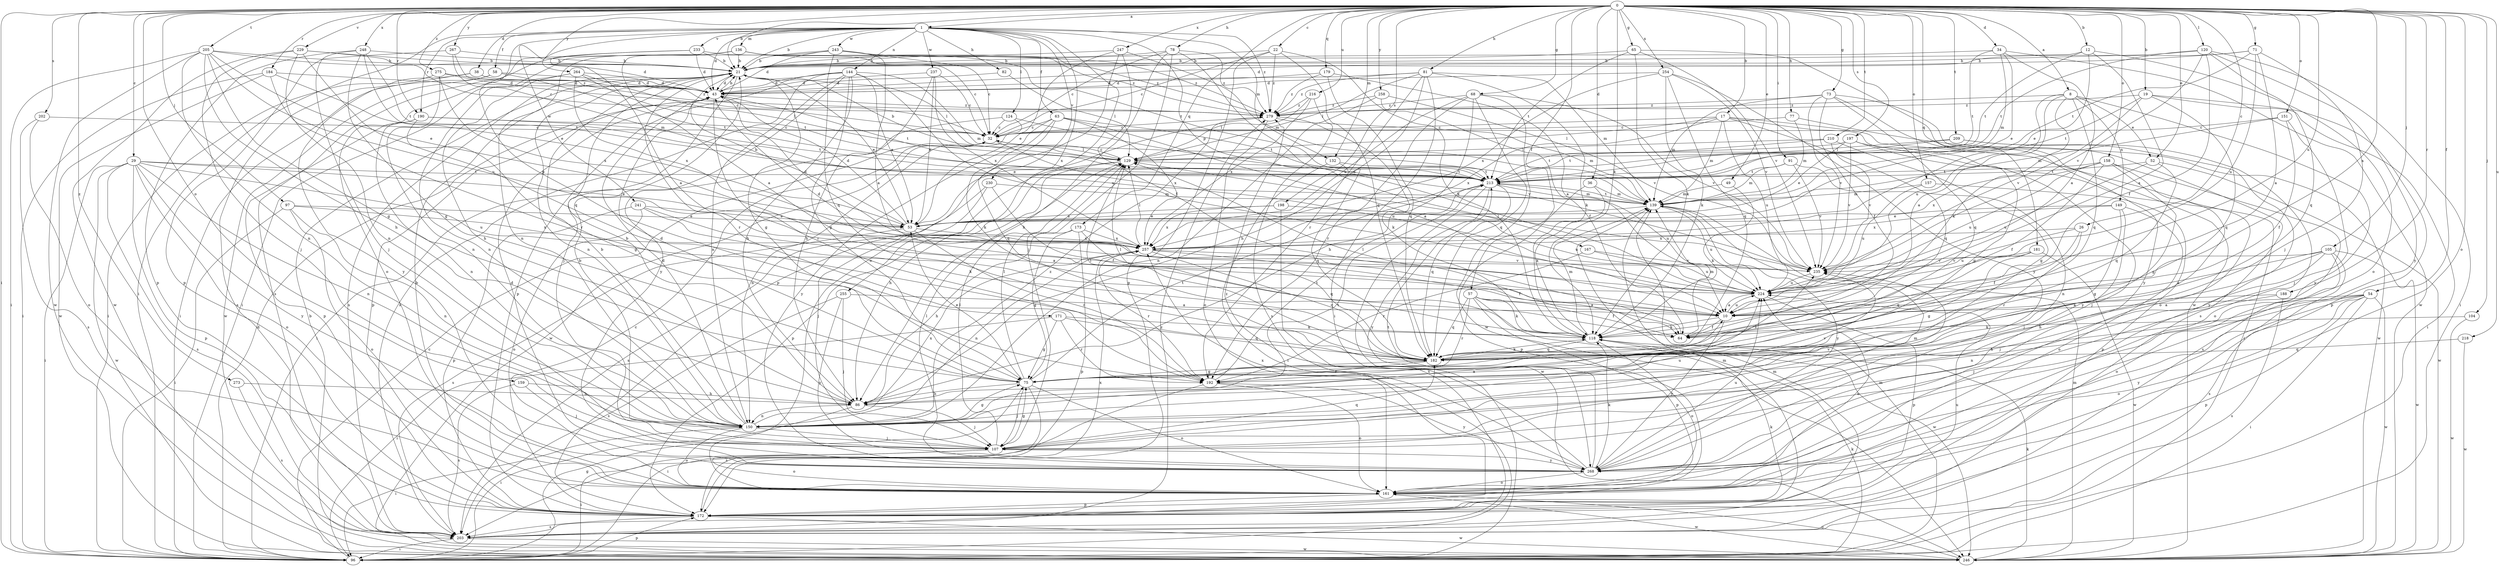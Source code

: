 strict digraph  {
0;
1;
8;
10;
12;
17;
19;
21;
22;
26;
29;
32;
34;
36;
38;
43;
49;
52;
53;
54;
57;
58;
63;
64;
65;
68;
71;
73;
75;
77;
78;
81;
82;
86;
91;
96;
97;
104;
105;
107;
118;
120;
124;
129;
132;
136;
139;
144;
149;
150;
151;
157;
158;
159;
161;
167;
171;
172;
173;
179;
181;
182;
184;
188;
190;
192;
197;
198;
202;
203;
205;
209;
210;
213;
216;
218;
224;
229;
230;
233;
235;
237;
241;
243;
246;
247;
248;
254;
255;
257;
258;
264;
267;
268;
273;
275;
279;
0 -> 1  [label=a];
0 -> 8  [label=a];
0 -> 10  [label=a];
0 -> 12  [label=b];
0 -> 17  [label=b];
0 -> 19  [label=b];
0 -> 21  [label=b];
0 -> 22  [label=c];
0 -> 26  [label=c];
0 -> 29  [label=c];
0 -> 34  [label=d];
0 -> 36  [label=d];
0 -> 38  [label=d];
0 -> 49  [label=e];
0 -> 52  [label=e];
0 -> 54  [label=f];
0 -> 57  [label=f];
0 -> 65  [label=g];
0 -> 68  [label=g];
0 -> 71  [label=g];
0 -> 73  [label=g];
0 -> 77  [label=h];
0 -> 78  [label=h];
0 -> 81  [label=h];
0 -> 91  [label=i];
0 -> 96  [label=i];
0 -> 97  [label=j];
0 -> 104  [label=j];
0 -> 105  [label=j];
0 -> 118  [label=k];
0 -> 120  [label=l];
0 -> 132  [label=m];
0 -> 151  [label=o];
0 -> 157  [label=o];
0 -> 158  [label=o];
0 -> 159  [label=o];
0 -> 161  [label=o];
0 -> 173  [label=q];
0 -> 179  [label=q];
0 -> 181  [label=q];
0 -> 184  [label=r];
0 -> 188  [label=r];
0 -> 190  [label=r];
0 -> 197  [label=s];
0 -> 198  [label=s];
0 -> 202  [label=s];
0 -> 205  [label=t];
0 -> 209  [label=t];
0 -> 210  [label=t];
0 -> 216  [label=u];
0 -> 218  [label=u];
0 -> 224  [label=u];
0 -> 229  [label=v];
0 -> 247  [label=x];
0 -> 248  [label=x];
0 -> 254  [label=x];
0 -> 258  [label=y];
0 -> 264  [label=y];
0 -> 267  [label=y];
0 -> 273  [label=z];
0 -> 275  [label=z];
1 -> 21  [label=b];
1 -> 43  [label=d];
1 -> 58  [label=f];
1 -> 63  [label=f];
1 -> 82  [label=h];
1 -> 96  [label=i];
1 -> 124  [label=l];
1 -> 132  [label=m];
1 -> 136  [label=m];
1 -> 144  [label=n];
1 -> 161  [label=o];
1 -> 167  [label=p];
1 -> 171  [label=p];
1 -> 190  [label=r];
1 -> 230  [label=v];
1 -> 233  [label=v];
1 -> 237  [label=w];
1 -> 241  [label=w];
1 -> 243  [label=w];
1 -> 255  [label=x];
1 -> 279  [label=z];
8 -> 10  [label=a];
8 -> 52  [label=e];
8 -> 118  [label=k];
8 -> 149  [label=n];
8 -> 182  [label=q];
8 -> 224  [label=u];
8 -> 268  [label=y];
8 -> 279  [label=z];
10 -> 64  [label=f];
10 -> 118  [label=k];
10 -> 224  [label=u];
10 -> 268  [label=y];
12 -> 10  [label=a];
12 -> 21  [label=b];
12 -> 53  [label=e];
12 -> 161  [label=o];
12 -> 213  [label=t];
17 -> 32  [label=c];
17 -> 96  [label=i];
17 -> 129  [label=l];
17 -> 139  [label=m];
17 -> 161  [label=o];
17 -> 182  [label=q];
17 -> 224  [label=u];
17 -> 257  [label=x];
19 -> 96  [label=i];
19 -> 172  [label=p];
19 -> 182  [label=q];
19 -> 213  [label=t];
19 -> 235  [label=v];
19 -> 279  [label=z];
21 -> 43  [label=d];
21 -> 53  [label=e];
21 -> 75  [label=g];
21 -> 107  [label=j];
21 -> 129  [label=l];
21 -> 150  [label=n];
21 -> 192  [label=r];
21 -> 203  [label=s];
22 -> 21  [label=b];
22 -> 32  [label=c];
22 -> 118  [label=k];
22 -> 172  [label=p];
22 -> 182  [label=q];
22 -> 279  [label=z];
26 -> 64  [label=f];
26 -> 192  [label=r];
26 -> 224  [label=u];
26 -> 257  [label=x];
29 -> 53  [label=e];
29 -> 96  [label=i];
29 -> 150  [label=n];
29 -> 161  [label=o];
29 -> 172  [label=p];
29 -> 203  [label=s];
29 -> 213  [label=t];
29 -> 224  [label=u];
29 -> 246  [label=w];
29 -> 268  [label=y];
32 -> 129  [label=l];
32 -> 150  [label=n];
32 -> 224  [label=u];
34 -> 10  [label=a];
34 -> 21  [label=b];
34 -> 53  [label=e];
34 -> 139  [label=m];
34 -> 213  [label=t];
34 -> 246  [label=w];
36 -> 118  [label=k];
36 -> 139  [label=m];
36 -> 172  [label=p];
38 -> 43  [label=d];
38 -> 203  [label=s];
38 -> 268  [label=y];
38 -> 279  [label=z];
43 -> 21  [label=b];
43 -> 172  [label=p];
43 -> 192  [label=r];
43 -> 213  [label=t];
43 -> 279  [label=z];
49 -> 118  [label=k];
49 -> 139  [label=m];
52 -> 182  [label=q];
52 -> 213  [label=t];
52 -> 224  [label=u];
52 -> 246  [label=w];
53 -> 21  [label=b];
53 -> 43  [label=d];
53 -> 192  [label=r];
53 -> 203  [label=s];
53 -> 257  [label=x];
54 -> 10  [label=a];
54 -> 86  [label=h];
54 -> 96  [label=i];
54 -> 150  [label=n];
54 -> 161  [label=o];
54 -> 172  [label=p];
54 -> 246  [label=w];
54 -> 268  [label=y];
57 -> 10  [label=a];
57 -> 64  [label=f];
57 -> 118  [label=k];
57 -> 172  [label=p];
57 -> 182  [label=q];
57 -> 192  [label=r];
57 -> 246  [label=w];
58 -> 43  [label=d];
58 -> 96  [label=i];
58 -> 213  [label=t];
58 -> 246  [label=w];
63 -> 10  [label=a];
63 -> 32  [label=c];
63 -> 118  [label=k];
63 -> 182  [label=q];
63 -> 213  [label=t];
63 -> 257  [label=x];
63 -> 268  [label=y];
64 -> 129  [label=l];
64 -> 139  [label=m];
65 -> 21  [label=b];
65 -> 118  [label=k];
65 -> 213  [label=t];
65 -> 235  [label=v];
65 -> 246  [label=w];
68 -> 86  [label=h];
68 -> 182  [label=q];
68 -> 192  [label=r];
68 -> 235  [label=v];
68 -> 246  [label=w];
68 -> 257  [label=x];
68 -> 279  [label=z];
71 -> 10  [label=a];
71 -> 21  [label=b];
71 -> 43  [label=d];
71 -> 107  [label=j];
71 -> 213  [label=t];
71 -> 224  [label=u];
73 -> 64  [label=f];
73 -> 139  [label=m];
73 -> 182  [label=q];
73 -> 203  [label=s];
73 -> 235  [label=v];
73 -> 268  [label=y];
73 -> 279  [label=z];
75 -> 43  [label=d];
75 -> 53  [label=e];
75 -> 86  [label=h];
75 -> 96  [label=i];
75 -> 107  [label=j];
75 -> 129  [label=l];
75 -> 161  [label=o];
75 -> 213  [label=t];
75 -> 235  [label=v];
77 -> 32  [label=c];
77 -> 139  [label=m];
77 -> 246  [label=w];
78 -> 21  [label=b];
78 -> 32  [label=c];
78 -> 86  [label=h];
78 -> 107  [label=j];
78 -> 224  [label=u];
78 -> 279  [label=z];
81 -> 43  [label=d];
81 -> 86  [label=h];
81 -> 96  [label=i];
81 -> 118  [label=k];
81 -> 129  [label=l];
81 -> 139  [label=m];
81 -> 192  [label=r];
81 -> 279  [label=z];
82 -> 43  [label=d];
82 -> 129  [label=l];
86 -> 21  [label=b];
86 -> 96  [label=i];
86 -> 107  [label=j];
86 -> 150  [label=n];
86 -> 235  [label=v];
91 -> 139  [label=m];
91 -> 150  [label=n];
91 -> 213  [label=t];
91 -> 235  [label=v];
96 -> 32  [label=c];
96 -> 43  [label=d];
96 -> 75  [label=g];
96 -> 118  [label=k];
96 -> 139  [label=m];
96 -> 172  [label=p];
97 -> 53  [label=e];
97 -> 96  [label=i];
97 -> 150  [label=n];
97 -> 161  [label=o];
97 -> 257  [label=x];
104 -> 118  [label=k];
104 -> 246  [label=w];
105 -> 10  [label=a];
105 -> 86  [label=h];
105 -> 107  [label=j];
105 -> 161  [label=o];
105 -> 203  [label=s];
105 -> 235  [label=v];
105 -> 246  [label=w];
107 -> 21  [label=b];
107 -> 75  [label=g];
107 -> 96  [label=i];
107 -> 129  [label=l];
107 -> 161  [label=o];
107 -> 182  [label=q];
107 -> 268  [label=y];
118 -> 129  [label=l];
118 -> 139  [label=m];
118 -> 161  [label=o];
118 -> 182  [label=q];
120 -> 21  [label=b];
120 -> 64  [label=f];
120 -> 96  [label=i];
120 -> 182  [label=q];
120 -> 213  [label=t];
120 -> 235  [label=v];
120 -> 268  [label=y];
124 -> 32  [label=c];
124 -> 96  [label=i];
124 -> 235  [label=v];
124 -> 246  [label=w];
129 -> 21  [label=b];
129 -> 32  [label=c];
129 -> 86  [label=h];
129 -> 172  [label=p];
129 -> 213  [label=t];
132 -> 96  [label=i];
132 -> 182  [label=q];
132 -> 213  [label=t];
136 -> 10  [label=a];
136 -> 21  [label=b];
136 -> 32  [label=c];
136 -> 150  [label=n];
136 -> 203  [label=s];
136 -> 213  [label=t];
136 -> 279  [label=z];
139 -> 53  [label=e];
139 -> 213  [label=t];
139 -> 224  [label=u];
139 -> 268  [label=y];
144 -> 43  [label=d];
144 -> 53  [label=e];
144 -> 75  [label=g];
144 -> 86  [label=h];
144 -> 139  [label=m];
144 -> 150  [label=n];
144 -> 172  [label=p];
144 -> 203  [label=s];
144 -> 224  [label=u];
144 -> 268  [label=y];
149 -> 53  [label=e];
149 -> 75  [label=g];
149 -> 107  [label=j];
149 -> 161  [label=o];
149 -> 257  [label=x];
150 -> 10  [label=a];
150 -> 21  [label=b];
150 -> 43  [label=d];
150 -> 75  [label=g];
150 -> 96  [label=i];
150 -> 107  [label=j];
150 -> 161  [label=o];
150 -> 213  [label=t];
150 -> 224  [label=u];
150 -> 235  [label=v];
150 -> 257  [label=x];
150 -> 279  [label=z];
151 -> 32  [label=c];
151 -> 64  [label=f];
151 -> 107  [label=j];
151 -> 139  [label=m];
157 -> 139  [label=m];
157 -> 172  [label=p];
157 -> 224  [label=u];
158 -> 64  [label=f];
158 -> 75  [label=g];
158 -> 107  [label=j];
158 -> 203  [label=s];
158 -> 213  [label=t];
158 -> 224  [label=u];
158 -> 257  [label=x];
159 -> 86  [label=h];
159 -> 107  [label=j];
159 -> 203  [label=s];
161 -> 21  [label=b];
161 -> 172  [label=p];
161 -> 224  [label=u];
161 -> 246  [label=w];
167 -> 192  [label=r];
167 -> 224  [label=u];
167 -> 235  [label=v];
171 -> 75  [label=g];
171 -> 96  [label=i];
171 -> 118  [label=k];
171 -> 182  [label=q];
171 -> 192  [label=r];
172 -> 32  [label=c];
172 -> 118  [label=k];
172 -> 139  [label=m];
172 -> 203  [label=s];
172 -> 224  [label=u];
172 -> 246  [label=w];
172 -> 257  [label=x];
173 -> 75  [label=g];
173 -> 86  [label=h];
173 -> 172  [label=p];
173 -> 182  [label=q];
173 -> 257  [label=x];
179 -> 10  [label=a];
179 -> 43  [label=d];
179 -> 182  [label=q];
179 -> 279  [label=z];
181 -> 75  [label=g];
181 -> 182  [label=q];
181 -> 235  [label=v];
181 -> 246  [label=w];
182 -> 75  [label=g];
182 -> 118  [label=k];
182 -> 129  [label=l];
182 -> 192  [label=r];
184 -> 43  [label=d];
184 -> 96  [label=i];
184 -> 192  [label=r];
184 -> 213  [label=t];
184 -> 246  [label=w];
188 -> 10  [label=a];
188 -> 107  [label=j];
188 -> 203  [label=s];
190 -> 32  [label=c];
190 -> 75  [label=g];
190 -> 150  [label=n];
190 -> 172  [label=p];
190 -> 213  [label=t];
192 -> 161  [label=o];
192 -> 203  [label=s];
192 -> 213  [label=t];
192 -> 268  [label=y];
197 -> 53  [label=e];
197 -> 75  [label=g];
197 -> 129  [label=l];
197 -> 235  [label=v];
197 -> 268  [label=y];
198 -> 53  [label=e];
198 -> 203  [label=s];
198 -> 224  [label=u];
198 -> 257  [label=x];
202 -> 32  [label=c];
202 -> 161  [label=o];
202 -> 203  [label=s];
203 -> 96  [label=i];
203 -> 139  [label=m];
203 -> 246  [label=w];
203 -> 279  [label=z];
205 -> 21  [label=b];
205 -> 43  [label=d];
205 -> 53  [label=e];
205 -> 75  [label=g];
205 -> 86  [label=h];
205 -> 96  [label=i];
205 -> 150  [label=n];
205 -> 224  [label=u];
205 -> 246  [label=w];
209 -> 129  [label=l];
209 -> 161  [label=o];
209 -> 213  [label=t];
209 -> 268  [label=y];
210 -> 75  [label=g];
210 -> 129  [label=l];
210 -> 213  [label=t];
210 -> 235  [label=v];
213 -> 139  [label=m];
213 -> 182  [label=q];
213 -> 224  [label=u];
213 -> 246  [label=w];
213 -> 268  [label=y];
216 -> 129  [label=l];
216 -> 203  [label=s];
216 -> 257  [label=x];
216 -> 279  [label=z];
218 -> 182  [label=q];
218 -> 246  [label=w];
224 -> 10  [label=a];
224 -> 43  [label=d];
224 -> 172  [label=p];
229 -> 21  [label=b];
229 -> 32  [label=c];
229 -> 107  [label=j];
229 -> 150  [label=n];
229 -> 182  [label=q];
229 -> 246  [label=w];
230 -> 64  [label=f];
230 -> 107  [label=j];
230 -> 139  [label=m];
230 -> 203  [label=s];
233 -> 10  [label=a];
233 -> 21  [label=b];
233 -> 43  [label=d];
233 -> 161  [label=o];
233 -> 279  [label=z];
235 -> 129  [label=l];
235 -> 224  [label=u];
237 -> 32  [label=c];
237 -> 43  [label=d];
237 -> 53  [label=e];
237 -> 86  [label=h];
237 -> 257  [label=x];
241 -> 10  [label=a];
241 -> 53  [label=e];
241 -> 118  [label=k];
241 -> 161  [label=o];
241 -> 172  [label=p];
243 -> 10  [label=a];
243 -> 21  [label=b];
243 -> 32  [label=c];
243 -> 43  [label=d];
243 -> 96  [label=i];
243 -> 182  [label=q];
243 -> 279  [label=z];
246 -> 21  [label=b];
246 -> 118  [label=k];
246 -> 139  [label=m];
246 -> 161  [label=o];
247 -> 21  [label=b];
247 -> 53  [label=e];
247 -> 64  [label=f];
247 -> 139  [label=m];
247 -> 172  [label=p];
248 -> 21  [label=b];
248 -> 53  [label=e];
248 -> 75  [label=g];
248 -> 107  [label=j];
248 -> 172  [label=p];
248 -> 213  [label=t];
254 -> 43  [label=d];
254 -> 118  [label=k];
254 -> 182  [label=q];
254 -> 235  [label=v];
254 -> 257  [label=x];
254 -> 268  [label=y];
255 -> 10  [label=a];
255 -> 107  [label=j];
255 -> 203  [label=s];
255 -> 268  [label=y];
257 -> 43  [label=d];
257 -> 64  [label=f];
257 -> 129  [label=l];
257 -> 150  [label=n];
257 -> 182  [label=q];
257 -> 192  [label=r];
257 -> 235  [label=v];
258 -> 64  [label=f];
258 -> 150  [label=n];
258 -> 235  [label=v];
258 -> 279  [label=z];
264 -> 43  [label=d];
264 -> 86  [label=h];
264 -> 129  [label=l];
264 -> 150  [label=n];
264 -> 213  [label=t];
264 -> 257  [label=x];
267 -> 21  [label=b];
267 -> 139  [label=m];
267 -> 172  [label=p];
267 -> 279  [label=z];
268 -> 43  [label=d];
268 -> 118  [label=k];
268 -> 129  [label=l];
268 -> 139  [label=m];
268 -> 161  [label=o];
268 -> 213  [label=t];
268 -> 224  [label=u];
268 -> 257  [label=x];
268 -> 279  [label=z];
273 -> 86  [label=h];
273 -> 203  [label=s];
275 -> 32  [label=c];
275 -> 43  [label=d];
275 -> 96  [label=i];
275 -> 150  [label=n];
275 -> 257  [label=x];
279 -> 32  [label=c];
279 -> 53  [label=e];
279 -> 118  [label=k];
279 -> 139  [label=m];
279 -> 161  [label=o];
}

